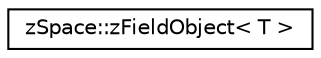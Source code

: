 digraph "Graphical Class Hierarchy"
{
 // LATEX_PDF_SIZE
  edge [fontname="Helvetica",fontsize="10",labelfontname="Helvetica",labelfontsize="10"];
  node [fontname="Helvetica",fontsize="10",shape=record];
  rankdir="LR";
  Node0 [label="zSpace::zFieldObject\< T \>",height=0.2,width=0.4,color="black", fillcolor="white", style="filled",URL="$classz_space_1_1z_field_object.html",tooltip=" "];
}
